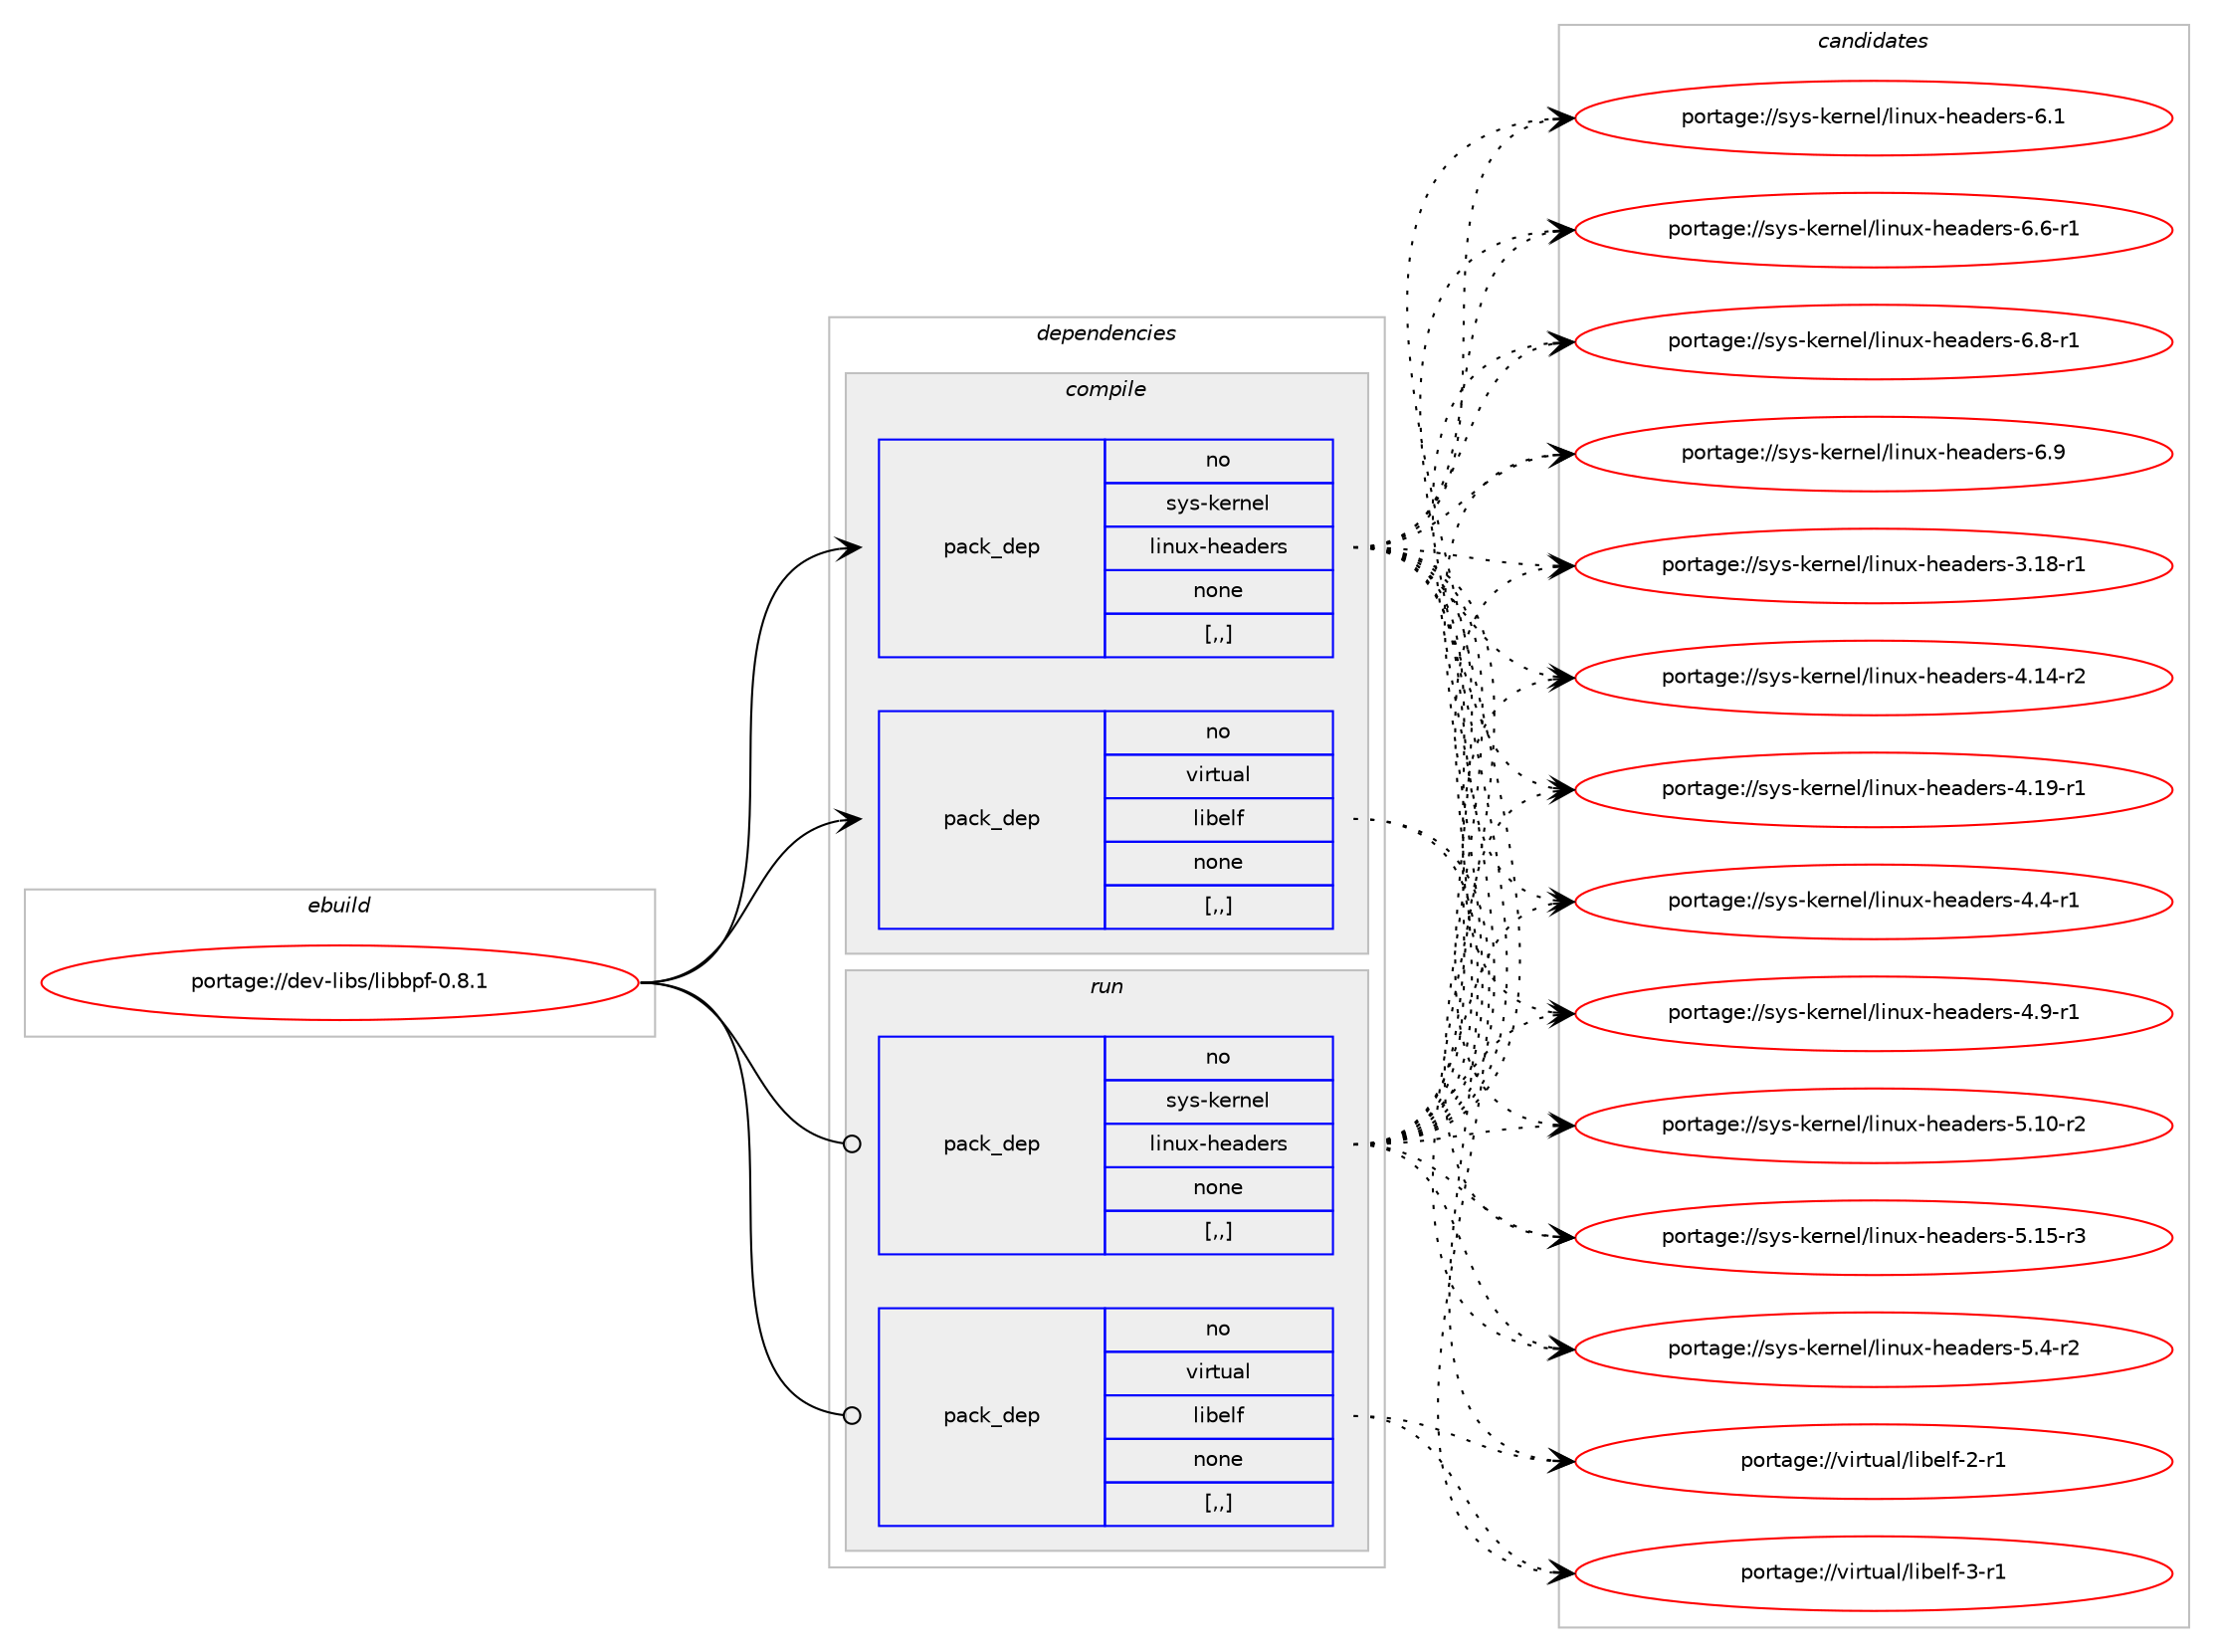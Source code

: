 digraph prolog {

# *************
# Graph options
# *************

newrank=true;
concentrate=true;
compound=true;
graph [rankdir=LR,fontname=Helvetica,fontsize=10,ranksep=1.5];#, ranksep=2.5, nodesep=0.2];
edge  [arrowhead=vee];
node  [fontname=Helvetica,fontsize=10];

# **********
# The ebuild
# **********

subgraph cluster_leftcol {
color=gray;
rank=same;
label=<<i>ebuild</i>>;
id [label="portage://dev-libs/libbpf-0.8.1", color=red, width=4, href="../dev-libs/libbpf-0.8.1.svg"];
}

# ****************
# The dependencies
# ****************

subgraph cluster_midcol {
color=gray;
label=<<i>dependencies</i>>;
subgraph cluster_compile {
fillcolor="#eeeeee";
style=filled;
label=<<i>compile</i>>;
subgraph pack79616 {
dependency106640 [label=<<TABLE BORDER="0" CELLBORDER="1" CELLSPACING="0" CELLPADDING="4" WIDTH="220"><TR><TD ROWSPAN="6" CELLPADDING="30">pack_dep</TD></TR><TR><TD WIDTH="110">no</TD></TR><TR><TD>sys-kernel</TD></TR><TR><TD>linux-headers</TD></TR><TR><TD>none</TD></TR><TR><TD>[,,]</TD></TR></TABLE>>, shape=none, color=blue];
}
id:e -> dependency106640:w [weight=20,style="solid",arrowhead="vee"];
subgraph pack79617 {
dependency106641 [label=<<TABLE BORDER="0" CELLBORDER="1" CELLSPACING="0" CELLPADDING="4" WIDTH="220"><TR><TD ROWSPAN="6" CELLPADDING="30">pack_dep</TD></TR><TR><TD WIDTH="110">no</TD></TR><TR><TD>virtual</TD></TR><TR><TD>libelf</TD></TR><TR><TD>none</TD></TR><TR><TD>[,,]</TD></TR></TABLE>>, shape=none, color=blue];
}
id:e -> dependency106641:w [weight=20,style="solid",arrowhead="vee"];
}
subgraph cluster_compileandrun {
fillcolor="#eeeeee";
style=filled;
label=<<i>compile and run</i>>;
}
subgraph cluster_run {
fillcolor="#eeeeee";
style=filled;
label=<<i>run</i>>;
subgraph pack79618 {
dependency106642 [label=<<TABLE BORDER="0" CELLBORDER="1" CELLSPACING="0" CELLPADDING="4" WIDTH="220"><TR><TD ROWSPAN="6" CELLPADDING="30">pack_dep</TD></TR><TR><TD WIDTH="110">no</TD></TR><TR><TD>sys-kernel</TD></TR><TR><TD>linux-headers</TD></TR><TR><TD>none</TD></TR><TR><TD>[,,]</TD></TR></TABLE>>, shape=none, color=blue];
}
id:e -> dependency106642:w [weight=20,style="solid",arrowhead="odot"];
subgraph pack79619 {
dependency106643 [label=<<TABLE BORDER="0" CELLBORDER="1" CELLSPACING="0" CELLPADDING="4" WIDTH="220"><TR><TD ROWSPAN="6" CELLPADDING="30">pack_dep</TD></TR><TR><TD WIDTH="110">no</TD></TR><TR><TD>virtual</TD></TR><TR><TD>libelf</TD></TR><TR><TD>none</TD></TR><TR><TD>[,,]</TD></TR></TABLE>>, shape=none, color=blue];
}
id:e -> dependency106643:w [weight=20,style="solid",arrowhead="odot"];
}
}

# **************
# The candidates
# **************

subgraph cluster_choices {
rank=same;
color=gray;
label=<<i>candidates</i>>;

subgraph choice79616 {
color=black;
nodesep=1;
choice1151211154510710111411010110847108105110117120451041019710010111411545514649564511449 [label="portage://sys-kernel/linux-headers-3.18-r1", color=red, width=4,href="../sys-kernel/linux-headers-3.18-r1.svg"];
choice1151211154510710111411010110847108105110117120451041019710010111411545524649524511450 [label="portage://sys-kernel/linux-headers-4.14-r2", color=red, width=4,href="../sys-kernel/linux-headers-4.14-r2.svg"];
choice1151211154510710111411010110847108105110117120451041019710010111411545524649574511449 [label="portage://sys-kernel/linux-headers-4.19-r1", color=red, width=4,href="../sys-kernel/linux-headers-4.19-r1.svg"];
choice11512111545107101114110101108471081051101171204510410197100101114115455246524511449 [label="portage://sys-kernel/linux-headers-4.4-r1", color=red, width=4,href="../sys-kernel/linux-headers-4.4-r1.svg"];
choice11512111545107101114110101108471081051101171204510410197100101114115455246574511449 [label="portage://sys-kernel/linux-headers-4.9-r1", color=red, width=4,href="../sys-kernel/linux-headers-4.9-r1.svg"];
choice1151211154510710111411010110847108105110117120451041019710010111411545534649484511450 [label="portage://sys-kernel/linux-headers-5.10-r2", color=red, width=4,href="../sys-kernel/linux-headers-5.10-r2.svg"];
choice1151211154510710111411010110847108105110117120451041019710010111411545534649534511451 [label="portage://sys-kernel/linux-headers-5.15-r3", color=red, width=4,href="../sys-kernel/linux-headers-5.15-r3.svg"];
choice11512111545107101114110101108471081051101171204510410197100101114115455346524511450 [label="portage://sys-kernel/linux-headers-5.4-r2", color=red, width=4,href="../sys-kernel/linux-headers-5.4-r2.svg"];
choice1151211154510710111411010110847108105110117120451041019710010111411545544649 [label="portage://sys-kernel/linux-headers-6.1", color=red, width=4,href="../sys-kernel/linux-headers-6.1.svg"];
choice11512111545107101114110101108471081051101171204510410197100101114115455446544511449 [label="portage://sys-kernel/linux-headers-6.6-r1", color=red, width=4,href="../sys-kernel/linux-headers-6.6-r1.svg"];
choice11512111545107101114110101108471081051101171204510410197100101114115455446564511449 [label="portage://sys-kernel/linux-headers-6.8-r1", color=red, width=4,href="../sys-kernel/linux-headers-6.8-r1.svg"];
choice1151211154510710111411010110847108105110117120451041019710010111411545544657 [label="portage://sys-kernel/linux-headers-6.9", color=red, width=4,href="../sys-kernel/linux-headers-6.9.svg"];
dependency106640:e -> choice1151211154510710111411010110847108105110117120451041019710010111411545514649564511449:w [style=dotted,weight="100"];
dependency106640:e -> choice1151211154510710111411010110847108105110117120451041019710010111411545524649524511450:w [style=dotted,weight="100"];
dependency106640:e -> choice1151211154510710111411010110847108105110117120451041019710010111411545524649574511449:w [style=dotted,weight="100"];
dependency106640:e -> choice11512111545107101114110101108471081051101171204510410197100101114115455246524511449:w [style=dotted,weight="100"];
dependency106640:e -> choice11512111545107101114110101108471081051101171204510410197100101114115455246574511449:w [style=dotted,weight="100"];
dependency106640:e -> choice1151211154510710111411010110847108105110117120451041019710010111411545534649484511450:w [style=dotted,weight="100"];
dependency106640:e -> choice1151211154510710111411010110847108105110117120451041019710010111411545534649534511451:w [style=dotted,weight="100"];
dependency106640:e -> choice11512111545107101114110101108471081051101171204510410197100101114115455346524511450:w [style=dotted,weight="100"];
dependency106640:e -> choice1151211154510710111411010110847108105110117120451041019710010111411545544649:w [style=dotted,weight="100"];
dependency106640:e -> choice11512111545107101114110101108471081051101171204510410197100101114115455446544511449:w [style=dotted,weight="100"];
dependency106640:e -> choice11512111545107101114110101108471081051101171204510410197100101114115455446564511449:w [style=dotted,weight="100"];
dependency106640:e -> choice1151211154510710111411010110847108105110117120451041019710010111411545544657:w [style=dotted,weight="100"];
}
subgraph choice79617 {
color=black;
nodesep=1;
choice11810511411611797108471081059810110810245504511449 [label="portage://virtual/libelf-2-r1", color=red, width=4,href="../virtual/libelf-2-r1.svg"];
choice11810511411611797108471081059810110810245514511449 [label="portage://virtual/libelf-3-r1", color=red, width=4,href="../virtual/libelf-3-r1.svg"];
dependency106641:e -> choice11810511411611797108471081059810110810245504511449:w [style=dotted,weight="100"];
dependency106641:e -> choice11810511411611797108471081059810110810245514511449:w [style=dotted,weight="100"];
}
subgraph choice79618 {
color=black;
nodesep=1;
choice1151211154510710111411010110847108105110117120451041019710010111411545514649564511449 [label="portage://sys-kernel/linux-headers-3.18-r1", color=red, width=4,href="../sys-kernel/linux-headers-3.18-r1.svg"];
choice1151211154510710111411010110847108105110117120451041019710010111411545524649524511450 [label="portage://sys-kernel/linux-headers-4.14-r2", color=red, width=4,href="../sys-kernel/linux-headers-4.14-r2.svg"];
choice1151211154510710111411010110847108105110117120451041019710010111411545524649574511449 [label="portage://sys-kernel/linux-headers-4.19-r1", color=red, width=4,href="../sys-kernel/linux-headers-4.19-r1.svg"];
choice11512111545107101114110101108471081051101171204510410197100101114115455246524511449 [label="portage://sys-kernel/linux-headers-4.4-r1", color=red, width=4,href="../sys-kernel/linux-headers-4.4-r1.svg"];
choice11512111545107101114110101108471081051101171204510410197100101114115455246574511449 [label="portage://sys-kernel/linux-headers-4.9-r1", color=red, width=4,href="../sys-kernel/linux-headers-4.9-r1.svg"];
choice1151211154510710111411010110847108105110117120451041019710010111411545534649484511450 [label="portage://sys-kernel/linux-headers-5.10-r2", color=red, width=4,href="../sys-kernel/linux-headers-5.10-r2.svg"];
choice1151211154510710111411010110847108105110117120451041019710010111411545534649534511451 [label="portage://sys-kernel/linux-headers-5.15-r3", color=red, width=4,href="../sys-kernel/linux-headers-5.15-r3.svg"];
choice11512111545107101114110101108471081051101171204510410197100101114115455346524511450 [label="portage://sys-kernel/linux-headers-5.4-r2", color=red, width=4,href="../sys-kernel/linux-headers-5.4-r2.svg"];
choice1151211154510710111411010110847108105110117120451041019710010111411545544649 [label="portage://sys-kernel/linux-headers-6.1", color=red, width=4,href="../sys-kernel/linux-headers-6.1.svg"];
choice11512111545107101114110101108471081051101171204510410197100101114115455446544511449 [label="portage://sys-kernel/linux-headers-6.6-r1", color=red, width=4,href="../sys-kernel/linux-headers-6.6-r1.svg"];
choice11512111545107101114110101108471081051101171204510410197100101114115455446564511449 [label="portage://sys-kernel/linux-headers-6.8-r1", color=red, width=4,href="../sys-kernel/linux-headers-6.8-r1.svg"];
choice1151211154510710111411010110847108105110117120451041019710010111411545544657 [label="portage://sys-kernel/linux-headers-6.9", color=red, width=4,href="../sys-kernel/linux-headers-6.9.svg"];
dependency106642:e -> choice1151211154510710111411010110847108105110117120451041019710010111411545514649564511449:w [style=dotted,weight="100"];
dependency106642:e -> choice1151211154510710111411010110847108105110117120451041019710010111411545524649524511450:w [style=dotted,weight="100"];
dependency106642:e -> choice1151211154510710111411010110847108105110117120451041019710010111411545524649574511449:w [style=dotted,weight="100"];
dependency106642:e -> choice11512111545107101114110101108471081051101171204510410197100101114115455246524511449:w [style=dotted,weight="100"];
dependency106642:e -> choice11512111545107101114110101108471081051101171204510410197100101114115455246574511449:w [style=dotted,weight="100"];
dependency106642:e -> choice1151211154510710111411010110847108105110117120451041019710010111411545534649484511450:w [style=dotted,weight="100"];
dependency106642:e -> choice1151211154510710111411010110847108105110117120451041019710010111411545534649534511451:w [style=dotted,weight="100"];
dependency106642:e -> choice11512111545107101114110101108471081051101171204510410197100101114115455346524511450:w [style=dotted,weight="100"];
dependency106642:e -> choice1151211154510710111411010110847108105110117120451041019710010111411545544649:w [style=dotted,weight="100"];
dependency106642:e -> choice11512111545107101114110101108471081051101171204510410197100101114115455446544511449:w [style=dotted,weight="100"];
dependency106642:e -> choice11512111545107101114110101108471081051101171204510410197100101114115455446564511449:w [style=dotted,weight="100"];
dependency106642:e -> choice1151211154510710111411010110847108105110117120451041019710010111411545544657:w [style=dotted,weight="100"];
}
subgraph choice79619 {
color=black;
nodesep=1;
choice11810511411611797108471081059810110810245504511449 [label="portage://virtual/libelf-2-r1", color=red, width=4,href="../virtual/libelf-2-r1.svg"];
choice11810511411611797108471081059810110810245514511449 [label="portage://virtual/libelf-3-r1", color=red, width=4,href="../virtual/libelf-3-r1.svg"];
dependency106643:e -> choice11810511411611797108471081059810110810245504511449:w [style=dotted,weight="100"];
dependency106643:e -> choice11810511411611797108471081059810110810245514511449:w [style=dotted,weight="100"];
}
}

}
